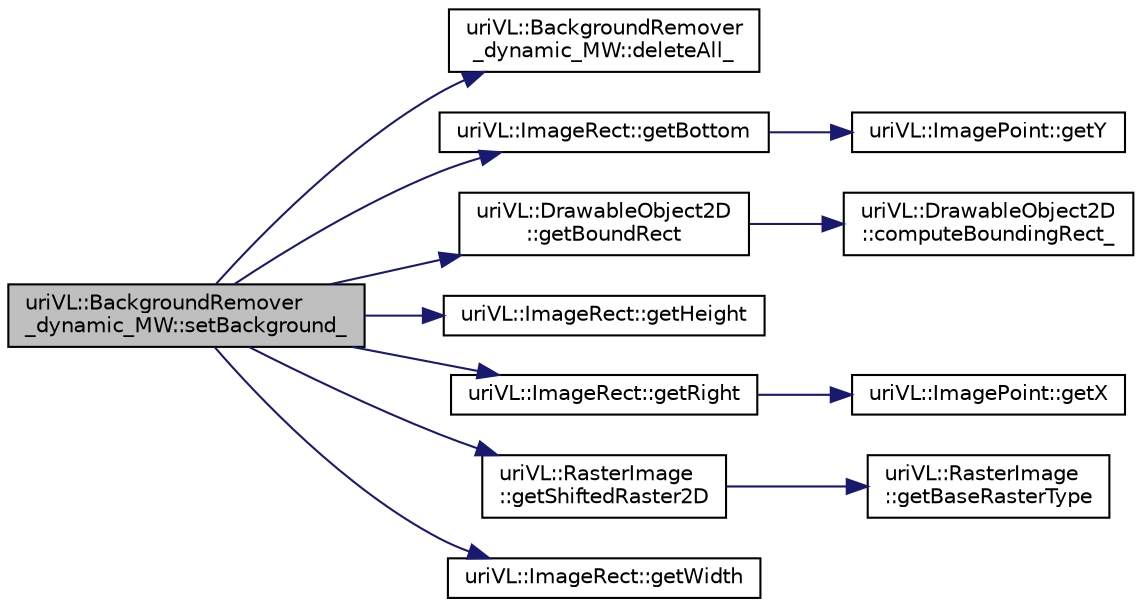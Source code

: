 digraph "uriVL::BackgroundRemover_dynamic_MW::setBackground_"
{
  edge [fontname="Helvetica",fontsize="10",labelfontname="Helvetica",labelfontsize="10"];
  node [fontname="Helvetica",fontsize="10",shape=record];
  rankdir="LR";
  Node1 [label="uriVL::BackgroundRemover\l_dynamic_MW::setBackground_",height=0.2,width=0.4,color="black", fillcolor="grey75", style="filled", fontcolor="black"];
  Node1 -> Node2 [color="midnightblue",fontsize="10",style="solid",fontname="Helvetica"];
  Node2 [label="uriVL::BackgroundRemover\l_dynamic_MW::deleteAll_",height=0.2,width=0.4,color="black", fillcolor="white", style="filled",URL="$classuriVL_1_1BackgroundRemover__dynamic__MW.html#a283e218dc008f8ed47403232019a7269",tooltip="Frees all space allocated for instance variables. "];
  Node1 -> Node3 [color="midnightblue",fontsize="10",style="solid",fontname="Helvetica"];
  Node3 [label="uriVL::ImageRect::getBottom",height=0.2,width=0.4,color="black", fillcolor="white", style="filled",URL="$classuriVL_1_1ImageRect.html#acb34c902550ecb25f7fa6ffb620aea71",tooltip="Returns the maximum y coordinate of the rectangle. "];
  Node3 -> Node4 [color="midnightblue",fontsize="10",style="solid",fontname="Helvetica"];
  Node4 [label="uriVL::ImagePoint::getY",height=0.2,width=0.4,color="black", fillcolor="white", style="filled",URL="$classuriVL_1_1ImagePoint.html#a4edda1ad5b1f3b39db3ac200dfddf016",tooltip="Returns the point&#39;s y coordinate. "];
  Node1 -> Node5 [color="midnightblue",fontsize="10",style="solid",fontname="Helvetica"];
  Node5 [label="uriVL::DrawableObject2D\l::getBoundRect",height=0.2,width=0.4,color="black", fillcolor="white", style="filled",URL="$classuriVL_1_1DrawableObject2D.html#a1d910add62acd9ad51986f3502a721de",tooltip="Returns the object&#39;s bounding rectangle. "];
  Node5 -> Node6 [color="midnightblue",fontsize="10",style="solid",fontname="Helvetica"];
  Node6 [label="uriVL::DrawableObject2D\l::computeBoundingRect_",height=0.2,width=0.4,color="black", fillcolor="white", style="filled",URL="$classuriVL_1_1DrawableObject2D.html#a569f0abdc2b5f708543cee537b9809ff",tooltip="Calculates the object&#39;s bounding rect. "];
  Node1 -> Node7 [color="midnightblue",fontsize="10",style="solid",fontname="Helvetica"];
  Node7 [label="uriVL::ImageRect::getHeight",height=0.2,width=0.4,color="black", fillcolor="white", style="filled",URL="$classuriVL_1_1ImageRect.html#aa757d85ab5d5230bc0ca53f5960e14f3",tooltip="Returns the height of the rectangle. "];
  Node1 -> Node8 [color="midnightblue",fontsize="10",style="solid",fontname="Helvetica"];
  Node8 [label="uriVL::ImageRect::getRight",height=0.2,width=0.4,color="black", fillcolor="white", style="filled",URL="$classuriVL_1_1ImageRect.html#a89884bd1866a1b7ffb67d4cc1ec1a052",tooltip="Returns the maximum x coordinate of the rectangle. "];
  Node8 -> Node9 [color="midnightblue",fontsize="10",style="solid",fontname="Helvetica"];
  Node9 [label="uriVL::ImagePoint::getX",height=0.2,width=0.4,color="black", fillcolor="white", style="filled",URL="$classuriVL_1_1ImagePoint.html#a4845eb34e164c8dffd9b366cf61f3f5b",tooltip="Returns the point&#39;s x coordinate. "];
  Node1 -> Node10 [color="midnightblue",fontsize="10",style="solid",fontname="Helvetica"];
  Node10 [label="uriVL::RasterImage\l::getShiftedRaster2D",height=0.2,width=0.4,color="black", fillcolor="white", style="filled",URL="$classuriVL_1_1RasterImage.html#afb1e270b389600fc0784f6c746d76ce4",tooltip="Returns the shifted base raster as a read-only 2D array. "];
  Node10 -> Node11 [color="midnightblue",fontsize="10",style="solid",fontname="Helvetica"];
  Node11 [label="uriVL::RasterImage\l::getBaseRasterType",height=0.2,width=0.4,color="black", fillcolor="white", style="filled",URL="$classuriVL_1_1RasterImage.html#a68815937f6a787e4541a33b108198baf",tooltip="Returns the image&#39;s base raster type. "];
  Node1 -> Node12 [color="midnightblue",fontsize="10",style="solid",fontname="Helvetica"];
  Node12 [label="uriVL::ImageRect::getWidth",height=0.2,width=0.4,color="black", fillcolor="white", style="filled",URL="$classuriVL_1_1ImageRect.html#a1081dc6f638b33ebf30d0a43d51289ef",tooltip="Returns the width of the rectangle. "];
}

